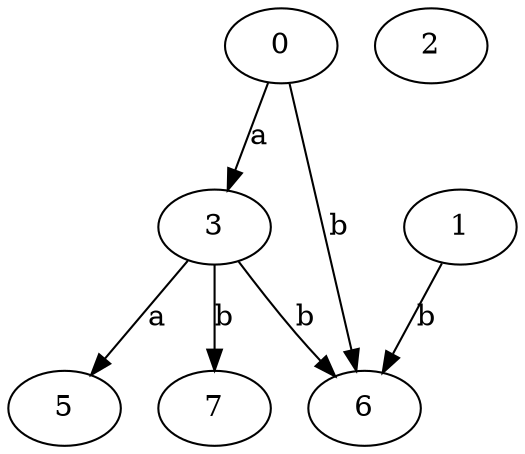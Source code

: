 strict digraph  {
0;
1;
3;
5;
6;
2;
7;
0 -> 3  [label=a];
0 -> 6  [label=b];
1 -> 6  [label=b];
3 -> 5  [label=a];
3 -> 6  [label=b];
3 -> 7  [label=b];
}
